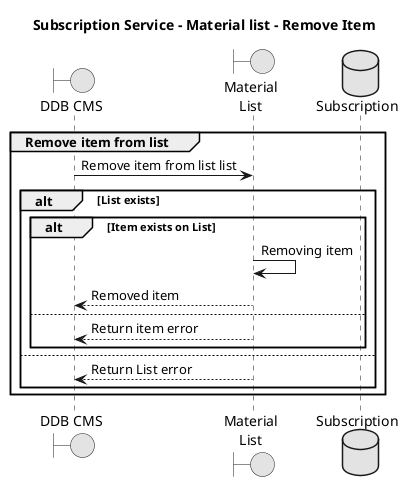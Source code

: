 @startuml
title Subscription Service - Material list - Remove Item

' Removing color and border from cards
skinparam monochrome true

' Participants
boundary DDBCMS     as "DDB CMS"
boundary MatList    as "Material\nList"
database SubService as "Subscription"

group Remove item from list

    DDBCMS	->	MatList: Remove item from list list
    alt List exists
        alt Item exists on List
            MatList	->	MatList: Removing item
            DDBCMS	<--	MatList: Removed item
        else
            DDBCMS	<--	MatList: Return item error
        end
    else
        DDBCMS	<--	MatList: Return List error
    end
end


@enduml
